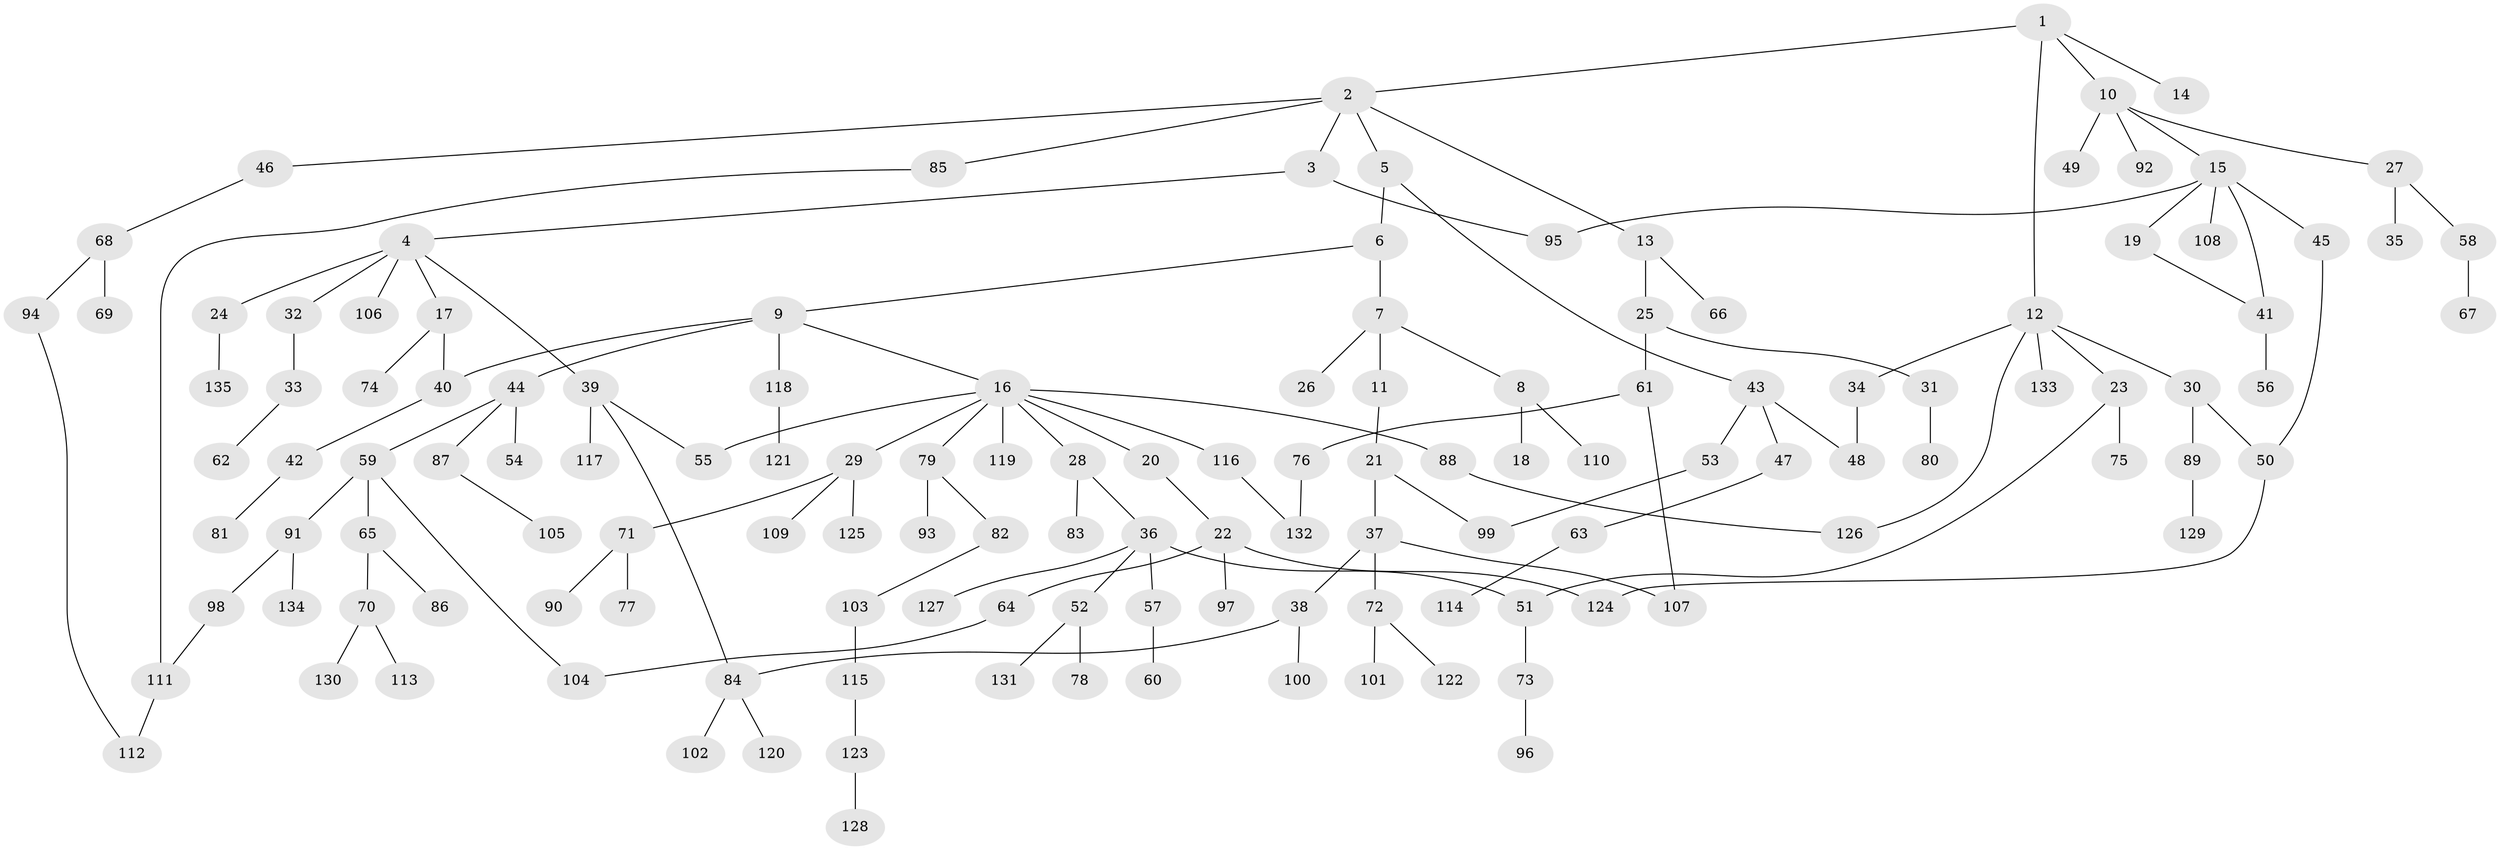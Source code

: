 // Generated by graph-tools (version 1.1) at 2025/34/03/09/25 02:34:31]
// undirected, 135 vertices, 150 edges
graph export_dot {
graph [start="1"]
  node [color=gray90,style=filled];
  1;
  2;
  3;
  4;
  5;
  6;
  7;
  8;
  9;
  10;
  11;
  12;
  13;
  14;
  15;
  16;
  17;
  18;
  19;
  20;
  21;
  22;
  23;
  24;
  25;
  26;
  27;
  28;
  29;
  30;
  31;
  32;
  33;
  34;
  35;
  36;
  37;
  38;
  39;
  40;
  41;
  42;
  43;
  44;
  45;
  46;
  47;
  48;
  49;
  50;
  51;
  52;
  53;
  54;
  55;
  56;
  57;
  58;
  59;
  60;
  61;
  62;
  63;
  64;
  65;
  66;
  67;
  68;
  69;
  70;
  71;
  72;
  73;
  74;
  75;
  76;
  77;
  78;
  79;
  80;
  81;
  82;
  83;
  84;
  85;
  86;
  87;
  88;
  89;
  90;
  91;
  92;
  93;
  94;
  95;
  96;
  97;
  98;
  99;
  100;
  101;
  102;
  103;
  104;
  105;
  106;
  107;
  108;
  109;
  110;
  111;
  112;
  113;
  114;
  115;
  116;
  117;
  118;
  119;
  120;
  121;
  122;
  123;
  124;
  125;
  126;
  127;
  128;
  129;
  130;
  131;
  132;
  133;
  134;
  135;
  1 -- 2;
  1 -- 10;
  1 -- 12;
  1 -- 14;
  2 -- 3;
  2 -- 5;
  2 -- 13;
  2 -- 46;
  2 -- 85;
  3 -- 4;
  3 -- 95;
  4 -- 17;
  4 -- 24;
  4 -- 32;
  4 -- 39;
  4 -- 106;
  5 -- 6;
  5 -- 43;
  6 -- 7;
  6 -- 9;
  7 -- 8;
  7 -- 11;
  7 -- 26;
  8 -- 18;
  8 -- 110;
  9 -- 16;
  9 -- 44;
  9 -- 118;
  9 -- 40;
  10 -- 15;
  10 -- 27;
  10 -- 49;
  10 -- 92;
  11 -- 21;
  12 -- 23;
  12 -- 30;
  12 -- 34;
  12 -- 133;
  12 -- 126;
  13 -- 25;
  13 -- 66;
  15 -- 19;
  15 -- 45;
  15 -- 95;
  15 -- 108;
  15 -- 41;
  16 -- 20;
  16 -- 28;
  16 -- 29;
  16 -- 79;
  16 -- 88;
  16 -- 116;
  16 -- 119;
  16 -- 55;
  17 -- 40;
  17 -- 74;
  19 -- 41;
  20 -- 22;
  21 -- 37;
  21 -- 99;
  22 -- 64;
  22 -- 97;
  22 -- 124;
  23 -- 51;
  23 -- 75;
  24 -- 135;
  25 -- 31;
  25 -- 61;
  27 -- 35;
  27 -- 58;
  28 -- 36;
  28 -- 83;
  29 -- 71;
  29 -- 109;
  29 -- 125;
  30 -- 50;
  30 -- 89;
  31 -- 80;
  32 -- 33;
  33 -- 62;
  34 -- 48;
  36 -- 52;
  36 -- 57;
  36 -- 127;
  36 -- 51;
  37 -- 38;
  37 -- 72;
  37 -- 107;
  38 -- 84;
  38 -- 100;
  39 -- 55;
  39 -- 117;
  39 -- 84;
  40 -- 42;
  41 -- 56;
  42 -- 81;
  43 -- 47;
  43 -- 53;
  43 -- 48;
  44 -- 54;
  44 -- 59;
  44 -- 87;
  45 -- 50;
  46 -- 68;
  47 -- 63;
  50 -- 124;
  51 -- 73;
  52 -- 78;
  52 -- 131;
  53 -- 99;
  57 -- 60;
  58 -- 67;
  59 -- 65;
  59 -- 91;
  59 -- 104;
  61 -- 76;
  61 -- 107;
  63 -- 114;
  64 -- 104;
  65 -- 70;
  65 -- 86;
  68 -- 69;
  68 -- 94;
  70 -- 113;
  70 -- 130;
  71 -- 77;
  71 -- 90;
  72 -- 101;
  72 -- 122;
  73 -- 96;
  76 -- 132;
  79 -- 82;
  79 -- 93;
  82 -- 103;
  84 -- 102;
  84 -- 120;
  85 -- 111;
  87 -- 105;
  88 -- 126;
  89 -- 129;
  91 -- 98;
  91 -- 134;
  94 -- 112;
  98 -- 111;
  103 -- 115;
  111 -- 112;
  115 -- 123;
  116 -- 132;
  118 -- 121;
  123 -- 128;
}
